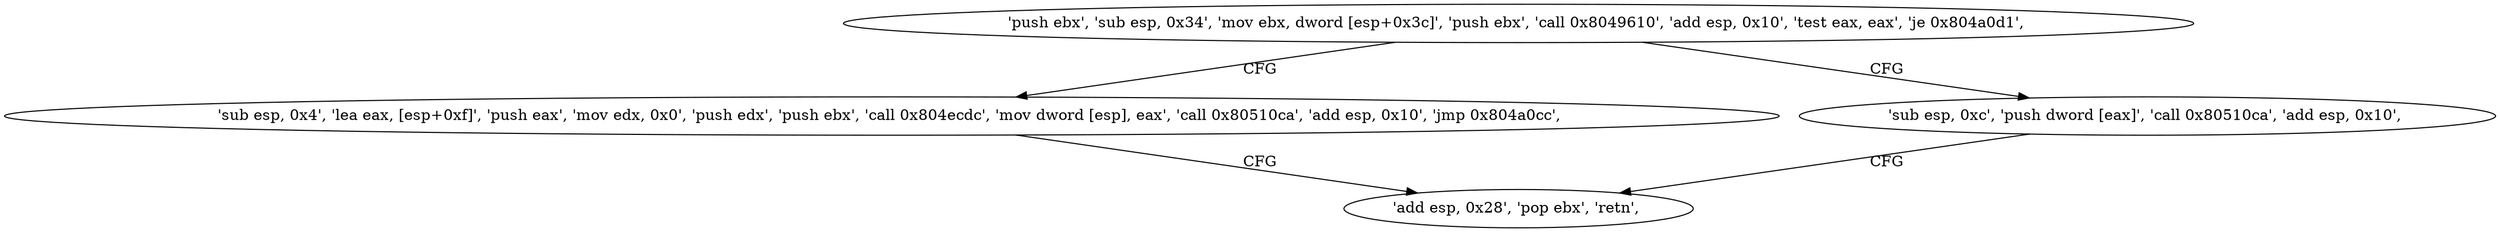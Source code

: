 digraph "func" {
"134521002" [label = "'push ebx', 'sub esp, 0x34', 'mov ebx, dword [esp+0x3c]', 'push ebx', 'call 0x8049610', 'add esp, 0x10', 'test eax, eax', 'je 0x804a0d1', " ]
"134521041" [label = "'sub esp, 0x4', 'lea eax, [esp+0xf]', 'push eax', 'mov edx, 0x0', 'push edx', 'push ebx', 'call 0x804ecdc', 'mov dword [esp], eax', 'call 0x80510ca', 'add esp, 0x10', 'jmp 0x804a0cc', " ]
"134521023" [label = "'sub esp, 0xc', 'push dword [eax]', 'call 0x80510ca', 'add esp, 0x10', " ]
"134521036" [label = "'add esp, 0x28', 'pop ebx', 'retn', " ]
"134521002" -> "134521041" [ label = "CFG" ]
"134521002" -> "134521023" [ label = "CFG" ]
"134521041" -> "134521036" [ label = "CFG" ]
"134521023" -> "134521036" [ label = "CFG" ]
}
